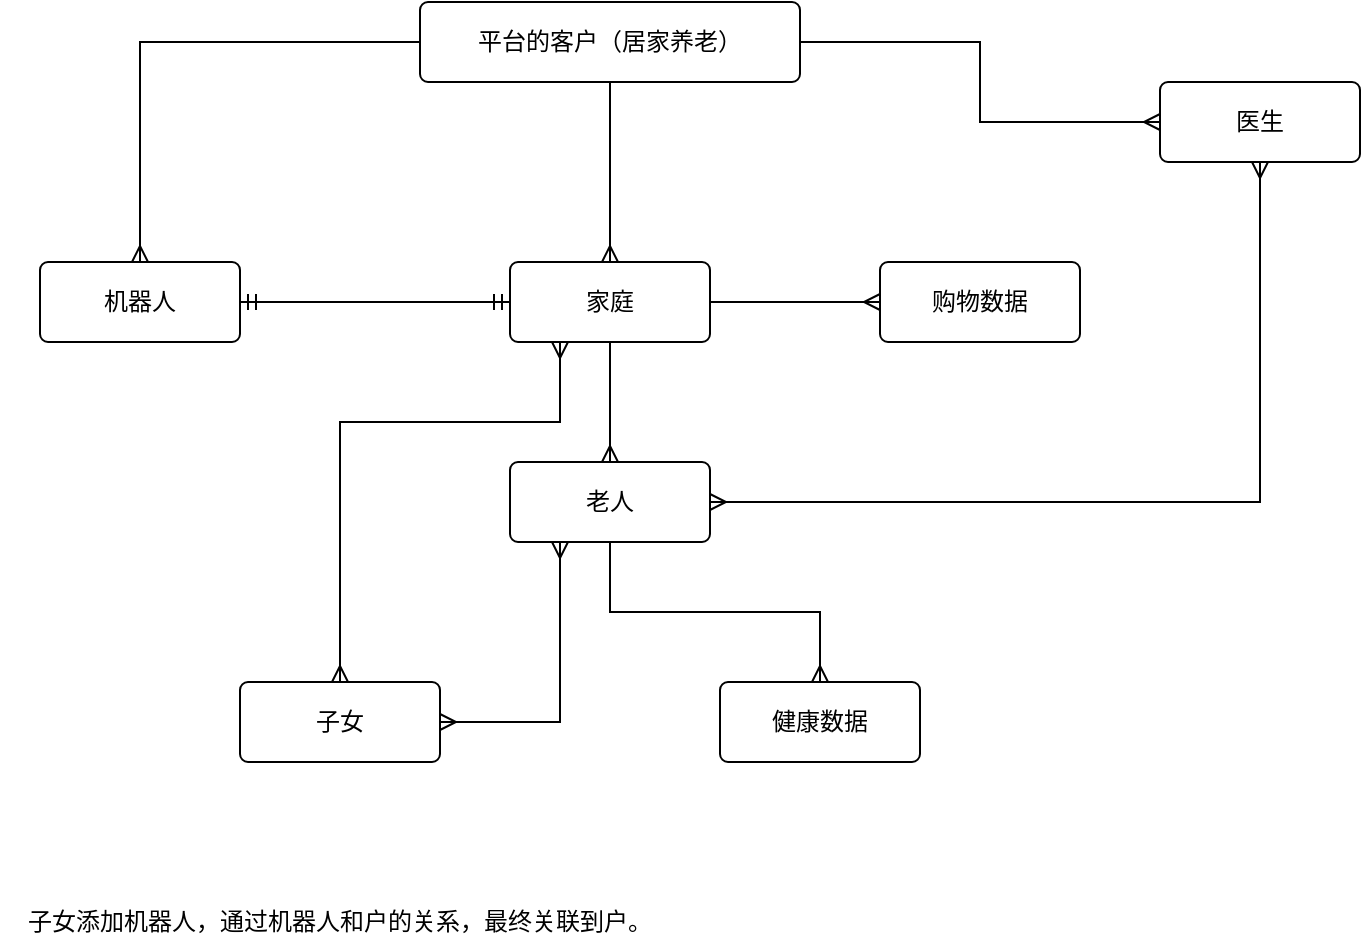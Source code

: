 <mxfile version="12.3.9" type="github" pages="1">
  <diagram id="yESwXEvI0tJ8sqi6aTUE" name="Page-1">
    <mxGraphModel dx="1422" dy="794" grid="1" gridSize="10" guides="1" tooltips="1" connect="1" arrows="1" fold="1" page="1" pageScale="1" pageWidth="827" pageHeight="1169" math="0" shadow="0">
      <root>
        <mxCell id="0"/>
        <mxCell id="1" parent="0"/>
        <mxCell id="-kgnQ5JJzTtvgg19kSp7-25" style="edgeStyle=orthogonalEdgeStyle;rounded=0;orthogonalLoop=1;jettySize=auto;html=1;entryX=0.5;entryY=0;entryDx=0;entryDy=0;endArrow=ERmany;endFill=0;" edge="1" parent="1" source="-kgnQ5JJzTtvgg19kSp7-17" target="-kgnQ5JJzTtvgg19kSp7-18">
          <mxGeometry relative="1" as="geometry"/>
        </mxCell>
        <mxCell id="-kgnQ5JJzTtvgg19kSp7-26" style="edgeStyle=orthogonalEdgeStyle;rounded=0;orthogonalLoop=1;jettySize=auto;html=1;exitX=0.5;exitY=1;exitDx=0;exitDy=0;endArrow=ERmany;endFill=0;" edge="1" parent="1" source="-kgnQ5JJzTtvgg19kSp7-17" target="-kgnQ5JJzTtvgg19kSp7-19">
          <mxGeometry relative="1" as="geometry"/>
        </mxCell>
        <mxCell id="-kgnQ5JJzTtvgg19kSp7-36" style="edgeStyle=orthogonalEdgeStyle;rounded=0;orthogonalLoop=1;jettySize=auto;html=1;entryX=0;entryY=0.5;entryDx=0;entryDy=0;startArrow=none;startFill=0;endArrow=ERmany;endFill=0;" edge="1" parent="1" source="-kgnQ5JJzTtvgg19kSp7-17" target="-kgnQ5JJzTtvgg19kSp7-35">
          <mxGeometry relative="1" as="geometry"/>
        </mxCell>
        <mxCell id="-kgnQ5JJzTtvgg19kSp7-17" value="平台的客户（居家养老）" style="rounded=1;arcSize=10;whiteSpace=wrap;html=1;align=center;" vertex="1" parent="1">
          <mxGeometry x="220" y="70" width="190" height="40" as="geometry"/>
        </mxCell>
        <mxCell id="-kgnQ5JJzTtvgg19kSp7-29" style="edgeStyle=orthogonalEdgeStyle;rounded=0;orthogonalLoop=1;jettySize=auto;html=1;startArrow=ERmandOne;startFill=0;endArrow=ERmandOne;endFill=0;exitX=1;exitY=0.5;exitDx=0;exitDy=0;" edge="1" parent="1" source="-kgnQ5JJzTtvgg19kSp7-18" target="-kgnQ5JJzTtvgg19kSp7-19">
          <mxGeometry relative="1" as="geometry">
            <mxPoint x="127" y="220" as="sourcePoint"/>
          </mxGeometry>
        </mxCell>
        <mxCell id="-kgnQ5JJzTtvgg19kSp7-18" value="机器人" style="rounded=1;arcSize=10;whiteSpace=wrap;html=1;align=center;" vertex="1" parent="1">
          <mxGeometry x="30" y="200" width="100" height="40" as="geometry"/>
        </mxCell>
        <mxCell id="-kgnQ5JJzTtvgg19kSp7-27" style="edgeStyle=orthogonalEdgeStyle;rounded=0;orthogonalLoop=1;jettySize=auto;html=1;endArrow=ERmany;endFill=0;" edge="1" parent="1" source="-kgnQ5JJzTtvgg19kSp7-19" target="-kgnQ5JJzTtvgg19kSp7-20">
          <mxGeometry relative="1" as="geometry"/>
        </mxCell>
        <mxCell id="-kgnQ5JJzTtvgg19kSp7-34" style="edgeStyle=orthogonalEdgeStyle;rounded=0;orthogonalLoop=1;jettySize=auto;html=1;entryX=0;entryY=0.5;entryDx=0;entryDy=0;startArrow=none;startFill=0;endArrow=ERmany;endFill=0;" edge="1" parent="1" source="-kgnQ5JJzTtvgg19kSp7-19" target="-kgnQ5JJzTtvgg19kSp7-33">
          <mxGeometry relative="1" as="geometry"/>
        </mxCell>
        <mxCell id="-kgnQ5JJzTtvgg19kSp7-39" style="edgeStyle=orthogonalEdgeStyle;rounded=0;orthogonalLoop=1;jettySize=auto;html=1;exitX=0.25;exitY=1;exitDx=0;exitDy=0;entryX=0.5;entryY=0;entryDx=0;entryDy=0;startArrow=ERmany;startFill=0;endArrow=ERmany;endFill=0;" edge="1" parent="1" source="-kgnQ5JJzTtvgg19kSp7-19" target="-kgnQ5JJzTtvgg19kSp7-21">
          <mxGeometry relative="1" as="geometry">
            <Array as="points">
              <mxPoint x="290" y="280"/>
              <mxPoint x="180" y="280"/>
            </Array>
          </mxGeometry>
        </mxCell>
        <mxCell id="-kgnQ5JJzTtvgg19kSp7-19" value="家庭" style="rounded=1;arcSize=10;whiteSpace=wrap;html=1;align=center;" vertex="1" parent="1">
          <mxGeometry x="265" y="200" width="100" height="40" as="geometry"/>
        </mxCell>
        <mxCell id="-kgnQ5JJzTtvgg19kSp7-28" style="edgeStyle=orthogonalEdgeStyle;rounded=0;orthogonalLoop=1;jettySize=auto;html=1;exitX=0.25;exitY=1;exitDx=0;exitDy=0;entryX=1;entryY=0.5;entryDx=0;entryDy=0;endArrow=ERmany;endFill=0;startArrow=ERmany;startFill=0;" edge="1" parent="1" source="-kgnQ5JJzTtvgg19kSp7-20" target="-kgnQ5JJzTtvgg19kSp7-21">
          <mxGeometry relative="1" as="geometry"/>
        </mxCell>
        <mxCell id="-kgnQ5JJzTtvgg19kSp7-32" style="edgeStyle=orthogonalEdgeStyle;rounded=0;orthogonalLoop=1;jettySize=auto;html=1;startArrow=none;startFill=0;endArrow=ERmany;endFill=0;exitX=0.5;exitY=1;exitDx=0;exitDy=0;" edge="1" parent="1" source="-kgnQ5JJzTtvgg19kSp7-20" target="-kgnQ5JJzTtvgg19kSp7-31">
          <mxGeometry relative="1" as="geometry"/>
        </mxCell>
        <mxCell id="-kgnQ5JJzTtvgg19kSp7-20" value="老人" style="rounded=1;arcSize=10;whiteSpace=wrap;html=1;align=center;" vertex="1" parent="1">
          <mxGeometry x="265" y="300" width="100" height="40" as="geometry"/>
        </mxCell>
        <mxCell id="-kgnQ5JJzTtvgg19kSp7-21" value="子女" style="rounded=1;arcSize=10;whiteSpace=wrap;html=1;align=center;" vertex="1" parent="1">
          <mxGeometry x="130" y="410" width="100" height="40" as="geometry"/>
        </mxCell>
        <mxCell id="-kgnQ5JJzTtvgg19kSp7-31" value="健康数据" style="rounded=1;arcSize=10;whiteSpace=wrap;html=1;align=center;" vertex="1" parent="1">
          <mxGeometry x="370" y="410" width="100" height="40" as="geometry"/>
        </mxCell>
        <mxCell id="-kgnQ5JJzTtvgg19kSp7-33" value="购物数据" style="rounded=1;arcSize=10;whiteSpace=wrap;html=1;align=center;" vertex="1" parent="1">
          <mxGeometry x="450" y="200" width="100" height="40" as="geometry"/>
        </mxCell>
        <mxCell id="-kgnQ5JJzTtvgg19kSp7-38" style="edgeStyle=orthogonalEdgeStyle;rounded=0;orthogonalLoop=1;jettySize=auto;html=1;entryX=1;entryY=0.5;entryDx=0;entryDy=0;startArrow=ERmany;startFill=0;endArrow=ERmany;endFill=0;" edge="1" parent="1" source="-kgnQ5JJzTtvgg19kSp7-35" target="-kgnQ5JJzTtvgg19kSp7-20">
          <mxGeometry relative="1" as="geometry">
            <Array as="points">
              <mxPoint x="640" y="320"/>
            </Array>
          </mxGeometry>
        </mxCell>
        <mxCell id="-kgnQ5JJzTtvgg19kSp7-35" value="医生" style="rounded=1;arcSize=10;whiteSpace=wrap;html=1;align=center;" vertex="1" parent="1">
          <mxGeometry x="590" y="110" width="100" height="40" as="geometry"/>
        </mxCell>
        <mxCell id="-kgnQ5JJzTtvgg19kSp7-40" value="子女添加机器人，通过机器人和户的关系，最终关联到户。" style="text;html=1;strokeColor=none;fillColor=none;align=center;verticalAlign=middle;whiteSpace=wrap;rounded=0;" vertex="1" parent="1">
          <mxGeometry x="10" y="520" width="340" height="20" as="geometry"/>
        </mxCell>
      </root>
    </mxGraphModel>
  </diagram>
</mxfile>
